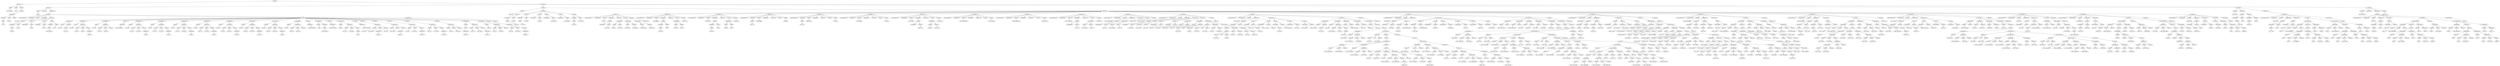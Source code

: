 digraph {
	ordering = out;
	ExpId457 -> "Id457: Visitor";
	ExpNumber30 -> "Value72: 0";
	ExpNumber29 -> "Value71: 0";
	StatAssignId105 -> ExpId456;
	StatAssignId105 -> ExpNumber29;
	StatBraces21 -> StatList46;
	ExpList91 -> ExpThis17;
	ExpId455 -> "Id455: accept";
	ExpMethod91 -> ExpId454;
	ExpMethod91 -> ExpId455;
	ExpMethod91 -> ExpList91;
	ExpId454 -> "Id454: l";
	ExpId453 -> "Id453: nti";
	StatList46 -> StatAssignId103;
	StatList46 -> StatAssignId104;
	ExpId451 -> "Id451: n";
	ExpId449 -> "Id449: GetHas_Left";
	ExpId448 -> "Id448: n";
	ExpId447 -> "Id447: GetKey";
	ExpMethod88 -> ExpId446;
	ExpMethod88 -> ExpId447;
	ExpMethod88 -> ExpList88;
	ExpId446 -> "Id446: n";
	ExpId445 -> "Id445: nti";
	StatBraces20 -> StatList45;
	ExpId443 -> "Id443: r";
	ExpId441 -> "Id441: GetRight";
	ExpMethod86 -> ExpId440;
	ExpMethod86 -> ExpId441;
	ExpMethod86 -> ExpList86;
	ExpId440 -> "Id440: n";
	ExpMethod85 -> ExpId437;
	ExpMethod85 -> ExpId438;
	ExpMethod85 -> ExpList85;
	ExpId437 -> "Id437: n";
	VarDeclList27 -> VarDecl40;
	ExpId436 -> "Id436: nti";
	VarDecl40 -> TypeModInt24;
	VarDecl40 -> ExpId436;
	MethArgList23 -> MethArg20;
	MethArg20 -> TypeModId26;
	MethArg20 -> ExpId435;
	TypeModId26 -> ExpId434;
	ClassDecl3 -> ExpId432;
	ClassDecl3 -> VarDeclList26;
	ClassDecl3 -> MethDeclList3;
	ClassDecl3 -> ExpId457;
	MethDeclList2 -> MethDecl22;
	ExpNumber26 -> "Value68: 0";
	ExpId431 -> "Id431: nti";
	StatBraces19 -> StatList43;
	ExpList84 -> ExpThis15;
	ExpId430 -> "Id430: accept";
	ExpId429 -> "Id429: l";
	ExpNumber27 -> "Value69: 0";
	ExpId428 -> "Id428: nti";
	StatList43 -> StatAssignId97;
	StatList43 -> StatAssignId98;
	ExpMethod83 -> ExpId426;
	ExpMethod83 -> ExpId427;
	ExpMethod83 -> ExpList83;
	ExpId426 -> "Id426: n";
	ExpId425 -> "Id425: l";
	StatConditional21 -> ExpMethod82;
	StatConditional21 -> StatBraces19;
	StatConditional21 -> StatAssignId99;
	ExpId424 -> "Id424: GetHas_Left";
	StatList41 -> StatConditional20;
	StatList41 -> StatConditional21;
	StatAssignId99 -> ExpId431;
	StatAssignId99 -> ExpNumber26;
	ExpNumber25 -> "Value67: 0";
	StatAssignId96 -> ExpId422;
	StatAssignId96 -> ExpNumber25;
	ExpId422 -> "Id422: nti";
	StatBraces18 -> StatList42;
	ExpId421 -> "Id421: accept";
	ExpMethod81 -> ExpId420;
	ExpMethod81 -> ExpId421;
	ExpMethod81 -> ExpList81;
	StatAssignId95 -> ExpId419;
	StatAssignId95 -> ExpMethod81;
	ExpId419 -> "Id419: nti";
	StatList42 -> StatAssignId94;
	StatList42 -> StatAssignId95;
	ExpMethod80 -> ExpId417;
	ExpMethod80 -> ExpId418;
	ExpMethod80 -> ExpList80;
	ExpId417 -> "Id417: n";
	ExpId416 -> "Id416: r";
	StatConditional20 -> ExpMethod79;
	StatConditional20 -> StatBraces18;
	StatConditional20 -> StatAssignId96;
	ExpId412 -> "Id412: n";
	MethArg19 -> TypeModId25;
	MethArg19 -> ExpId412;
	StatAssignId101 -> ExpId442;
	StatAssignId101 -> ExpMethod87;
	ExpId411 -> "Id411: Tree";
	MethDecl22 -> AccessModPublic22;
	MethDecl22 -> TypeModInt21;
	MethDecl22 -> ExpId410;
	MethDecl22 -> MethArgList22;
	MethDecl22 -> VarDeclList25;
	MethDecl22 -> StatList41;
	MethDecl22 -> ExpNumber27;
	VarDeclList24 -> VarDecl37;
	VarDeclList24 -> VarDecl38;
	ExpId404 -> "Id404: visit";
	ExpId403 -> "Id403: v";
	StatAssignId93 -> ExpId402;
	StatAssignId93 -> ExpMethod78;
	ExpId402 -> "Id402: nti";
	StatList40 -> StatPrint12;
	StatList40 -> StatAssignId93;
	StatPrint12 -> ExpNumber23;
	VarDeclList23 -> VarDecl36;
	ExpId401 -> "Id401: nti";
	VarDecl36 -> TypeModInt20;
	VarDecl36 -> ExpId401;
	MethArgList21 -> MethArg18;
	TypeModId22 -> ExpId399;
	ExpId398 -> "Id398: accept";
	ExpLogic41 -> "Value64: true";
	ExpLogic40 -> "Value63: true";
	StatAssignId92 -> ExpId397;
	StatAssignId92 -> ExpLogic40;
	StatBraces17 -> StatList39;
	ExpList76 -> ExpMethod77;
	ExpId396 -> "Id396: GetRight";
	ExpId394 -> "Id394: RecPrint";
	ExpMethod76 -> ExpThis12;
	ExpMethod76 -> ExpId394;
	ExpMethod76 -> ExpList76;
	StatAssignId91 -> ExpId393;
	StatAssignId91 -> ExpMethod76;
	ExpId438 -> "Id438: GetHas_Right";
	StatConditional19 -> ExpMethod75;
	StatConditional19 -> StatBraces17;
	StatConditional19 -> StatAssignId92;
	ExpId392 -> "Id392: GetHas_Right";
	ExpId391 -> "Id391: node";
	ExpId390 -> "Id390: GetKey";
	ExpMethod74 -> ExpId389;
	ExpMethod74 -> ExpId390;
	ExpMethod74 -> ExpList74;
	ExpId405 -> "Id405: Visitor";
	ExpId389 -> "Id389: node";
	StatList37 -> StatConditional18;
	StatList37 -> StatPrint11;
	StatList37 -> StatConditional19;
	ExpLogic39 -> "Value62: true";
	StatBraces16 -> StatList38;
	StatList38 -> StatAssignId89;
	StatAssignId103 -> ExpId450;
	StatAssignId103 -> ExpMethod90;
	ExpId413 -> "Id413: nti";
	ExpList72 -> ExpMethod73;
	ExpId387 -> "Id387: GetLeft";
	StatList45 -> StatAssignId100;
	StatList45 -> StatAssignId101;
	ExpMethod73 -> ExpId386;
	ExpMethod73 -> ExpId387;
	ExpMethod73 -> ExpList73;
	ExpMethod72 -> ExpThis11;
	ExpMethod72 -> ExpId385;
	ExpMethod72 -> ExpList72;
	MethArg18 -> TypeModId22;
	MethArg18 -> ExpId400;
	ExpId384 -> "Id384: ntb";
	ExpId383 -> "Id383: GetHas_Left";
	ExpMethod71 -> ExpId382;
	ExpMethod71 -> ExpId383;
	ExpMethod71 -> ExpList71;
	VarDecl35 -> TypeModBool33;
	VarDecl35 -> ExpId381;
	ExpId380 -> "Id380: node";
	MethArg17 -> TypeModId21;
	MethArg17 -> ExpId380;
	TypeModId21 -> ExpId379;
	ExpId378 -> "Id378: RecPrint";
	MethDecl20 -> AccessModPublic20;
	MethDecl20 -> TypeModBool32;
	MethDecl20 -> ExpId378;
	MethDecl20 -> MethArgList20;
	MethDecl20 -> VarDeclList22;
	MethDecl20 -> StatList37;
	MethDecl20 -> ExpLogic41;
	ExpLogic38 -> "Value61: true";
	ExpNumber28 -> "Value70: 0";
	ExpList70 -> ExpId377;
	ExpId377 -> "Id377: current_node";
	ExpId376 -> "Id376: RecPrint";
	StatAssignId88 -> ExpId375;
	StatAssignId88 -> ExpMethod70;
	ExpId375 -> "Id375: ntb";
	StatList36 -> StatAssignId87;
	StatList36 -> StatAssignId88;
	StatAssignId87 -> ExpId374;
	StatAssignId87 -> ExpThis9;
	ExpId373 -> "Id373: current_node";
	StatAssignId100 -> ExpId439;
	StatAssignId100 -> ExpMethod86;
	VarDeclList21 -> VarDecl33;
	VarDeclList21 -> VarDecl34;
	ExpId371 -> "Id371: ntb";
	VarDecl33 -> TypeModBool31;
	VarDecl33 -> ExpId371;
	MethDecl19 -> AccessModPublic19;
	MethDecl19 -> TypeModBool30;
	MethDecl19 -> ExpId370;
	MethDecl19 -> MethArgList19;
	MethDecl19 -> VarDeclList21;
	MethDecl19 -> StatList36;
	MethDecl19 -> ExpLogic38;
	StatBraces14 -> StatList34;
	ExpId368 -> "Id368: cont";
	StatList35 -> StatAssignId85;
	StatList35 -> StatAssignId86;
	ExpNumber22 -> "Value59: 1";
	StatAssignId85 -> ExpId367;
	StatAssignId85 -> ExpNumber22;
	ExpLogic36 -> "Value58: false";
	StatAssignId84 -> ExpId366;
	StatAssignId84 -> ExpLogic36;
	ExpId365 -> "Id365: GetRight";
	ExpMethod69 -> ExpId364;
	ExpMethod69 -> ExpId365;
	ExpMethod69 -> ExpList69;
	ExpId364 -> "Id364: current_node";
	ExpId175 -> "Id175: cont";
	ExpList6 -> ExpNumber5;
	StatConditional4 -> ExpMethod26;
	StatConditional4 -> StatAssignId37;
	StatConditional4 -> StatBraces4;
	ExpId433 -> "Id433: visit";
	ExpMethod26 -> ExpId170;
	ExpMethod26 -> ExpId171;
	ExpMethod26 -> ExpList26;
	ExpId400 -> "Id400: v";
	TypeModId19 -> ExpId339;
	ExpId10 -> "Id10: MyVisitor";
	ExpId169 -> "Id169: new_node";
	ExpId166 -> "Id166: ntb";
	ExpId168 -> "Id168: SetLeft";
	ExpId25 -> "Id25: Insert";
	VarDecl37 -> TypeModId23;
	VarDecl37 -> ExpId407;
	ExpId344 -> "Id344: current_node";
	ExpId165 -> "Id165: SetHas_Left";
	ExpMethod24 -> ExpId164;
	ExpMethod24 -> ExpId165;
	ExpMethod24 -> ExpList24;
	StatAssignId34 -> ExpId162;
	StatAssignId34 -> ExpLogic13;
	ExpId61 -> "Id61: root";
	ExpId162 -> "Id162: cont";
	ExpId245 -> "Id245: c_node";
	ExpNumber20 -> "Value29: 1";
	MethArg0 -> TypeModInt3;
	MethArg0 -> ExpId79;
	ExpMethod23 -> ExpId160;
	ExpMethod23 -> ExpId161;
	ExpMethod23 -> ExpList23;
	StatWhileLoop3 -> ExpMethod58;
	StatWhileLoop3 -> StatBraces13;
	ExpId158 -> "Id158: GetHas_Left";
	StatAssignId72 -> ExpId319;
	StatAssignId72 -> ExpMethod59;
	ExpMethod22 -> ExpId157;
	ExpMethod22 -> ExpId158;
	ExpMethod22 -> ExpList22;
	StatAssignId22 -> ExpId116;
	StatAssignId22 -> ExpId117;
	ExpId313 -> "Id313: p_node";
	StatBraces15 -> StatList35;
	ExpId319 -> "Id319: ntb";
	ExpId314 -> "Id314: Tree";
	StatList8 -> StatAssignId20;
	ExpId152 -> "Id152: key_aux";
	ExpId84 -> "Id84: SetRight";
	ExpId385 -> "Id385: RecPrint";
	ExpId151 -> "Id151: cont";
	ExpId242 -> "Id242: Tree";
	ExpMethod75 -> ExpId391;
	ExpMethod75 -> ExpId392;
	ExpMethod75 -> ExpList75;
	ExpLogic12 -> "Value33: true";
	StatAssignId31 -> ExpId150;
	StatAssignId31 -> ExpLogic12;
	MethArgList10 -> MethArg4;
	StatAssignId30 -> ExpId149;
	StatAssignId30 -> ExpThis0;
	VarDecl8 -> TypeModBool2;
	VarDecl8 -> ExpId75;
	ExpId246 -> "Id246: ntb";
	MethDecl23 -> AccessModPublic23;
	MethDecl23 -> TypeModInt23;
	MethDecl23 -> ExpId433;
	MethDecl23 -> MethArgList23;
	MethDecl23 -> VarDeclList27;
	MethDecl23 -> StatList44;
	MethDecl23 -> ExpNumber30;
	ExpId146 -> "Id146: new_node";
	StatBraces2 -> StatList17;
	StatPrint5 -> ExpMethod12;
	StatAssignId29 -> ExpId145;
	StatAssignId29 -> ExpMethod20;
	MethArg8 -> TypeModInt9;
	MethArg8 -> ExpId135;
	ExpId290 -> "Id290: ntb";
	StatAssignId28 -> ExpId143;
	StatAssignId28 -> ExpNewId3;
	ExpMethod43 -> ExpId262;
	ExpMethod43 -> ExpId263;
	ExpMethod43 -> ExpList43;
	ExpId81 -> "Id81: v_key";
	ExpId112 -> "Id112: has_left";
	ExpMethod82 -> ExpId423;
	ExpMethod82 -> ExpId424;
	ExpMethod82 -> ExpList82;
	StatAssignId33 -> ExpId159;
	StatAssignId33 -> ExpMethod23;
	VarDecl15 -> TypeModBool17;
	VarDecl15 -> ExpId141;
	ExpId137 -> "Id137: new_node";
	ExpId136 -> "Id136: Tree";
	MethArgList13 -> MethArg8;
	ExpMethod35 -> ExpId224;
	ExpMethod35 -> ExpId225;
	ExpMethod35 -> ExpList35;
	ExpId135 -> "Id135: v_key";
	MethArg5 -> TypeModBool12;
	MethArg5 -> ExpId115;
	ExpId154 -> "Id154: GetKey";
	ExpMethod87 -> ExpId443;
	ExpMethod87 -> ExpId444;
	ExpMethod87 -> ExpList87;
	ExpNumber21 -> "Value56: 0";
	TypeModId20 -> ExpId372;
	StatConditional2 -> ExpBinary3;
	StatConditional2 -> StatBraces1;
	StatConditional2 -> StatBraces3;
	ExpId130 -> "Id130: nti";
	ExpId155 -> "Id155: v_key";
	ExpBinary2 -> ExpId129;
	ExpBinary2 -> Less1;
	ExpBinary2 -> ExpId130;
	StatAssignId25 -> ExpId128;
	StatAssignId25 -> ExpLogic9;
	ExpId281 -> "Id281: my_null";
	ExpId128 -> "Id128: ntb";
	VarDecl3 -> TypeModId1;
	VarDecl3 -> ExpId11;
	ExpId320 -> "Id320: c_node";
	ExpMethod9 -> ExpId39;
	ExpMethod9 -> ExpId40;
	ExpMethod9 -> ExpList9;
	StatAssignId60 -> ExpId257;
	StatAssignId60 -> ExpMethod42;
	ExpId121 -> "Id121: ntb";
	VarDeclList18 -> VarDecl27;
	MethArg6 -> TypeModInt6;
	MethArg6 -> ExpId119;
	MethDecl12 -> AccessModPublic12;
	MethDecl12 -> TypeModBool13;
	MethDecl12 -> ExpId118;
	MethDecl12 -> MethArgList12;
	MethDecl12 -> VarDeclList14;
	MethDecl12 -> StatList13;
	MethDecl12 -> ExpId133;
	ExpMethod20 -> ExpId146;
	ExpMethod20 -> ExpId147;
	ExpMethod20 -> ExpList20;
	ExpLogic7 -> "Value27: true";
	ExpId116 -> "Id116: has_right";
	MethArgList11 -> MethArg5;
	ExpNewId0 -> ExpId2;
	ExpId3 -> "Id3: Start";
	ExpId115 -> "Id115: val";
	ExpList16 -> ExpNumber16;
	ExpLogic6 -> "Value26: true";
	StatConditional8 -> ExpMethod33;
	StatConditional8 -> StatBraces7;
	StatConditional8 -> StatAssignId52;
	ExpId303 -> "Id303: GetRight";
	StatList11 -> StatAssignId21;
	StatAssignId10 -> ExpId41;
	StatAssignId10 -> ExpMethod10;
	ExpId126 -> "Id126: num1";
	StatAssignId21 -> ExpId112;
	StatAssignId21 -> ExpId113;
	ExpId44 -> "Id44: v";
	ExpId183 -> "Id183: Delete";
	MethDecl9 -> AccessModPublic9;
	MethDecl9 -> TypeModBool8;
	MethDecl9 -> ExpId108;
	MethDecl9 -> MethArgList9;
	MethDecl9 -> VarDeclList11;
	MethDecl9 -> StatList10;
	MethDecl9 -> ExpId109;
	ExpId106 -> "Id106: GetHas_Right";
	StatAssignId61 -> ExpId261;
	StatAssignId61 -> ExpMethod43;
	StatAssignId20 -> ExpId104;
	StatAssignId20 -> ExpId105;
	ExpId256 -> "Id256: GetHas_Right";
	MethArgList7 -> MethArg3;
	MethArg2 -> TypeModId6;
	MethArg2 -> ExpId91;
	MethArg3 -> TypeModInt5;
	MethArg3 -> ExpId103;
	ExpId100 -> "Id100: GetKey";
	VarDeclList15 -> VarDecl12;
	VarDeclList15 -> VarDecl13;
	VarDeclList15 -> VarDecl14;
	VarDeclList15 -> VarDecl15;
	VarDeclList15 -> VarDecl16;
	ExpLogic19 -> "Value40: false";
	ExpId99 -> "Id99: left";
	ExpId174 -> "Id174: GetRight";
	ExpId98 -> "Id98: GetLeft";
	TypeModId8 -> ExpId97;
	VarDecl16 -> TypeModInt10;
	VarDecl16 -> ExpId142;
	ExpLogic13 -> "Value34: false";
	StatWhileLoop0 -> ExpId151;
	StatWhileLoop0 -> StatBraces0;
	ExpId26 -> "Id26: ntb";
	StatAssignId80 -> ExpId348;
	StatAssignId80 -> ExpMethod65;
	ExpLogic8 -> "Value28: false";
	ExpId185 -> "Id185: Tree";
	StatAssignId19 -> ExpId92;
	StatAssignId19 -> ExpId93;
	ExpId230 -> "Id230: Remove";
	ExpId92 -> "Id92: left";
	VarDecl23 -> TypeModInt12;
	VarDecl23 -> ExpId193;
	ExpId91 -> "Id91: ln";
	StatAssignId17 -> ExpId83;
	StatAssignId17 -> ExpLogic1;
	ExpId160 -> "Id160: current_node";
	ExpId11 -> "Id11: v";
	ExpId335 -> "Id335: p_node";
	ExpId90 -> "Id90: Tree";
	StatConditional0 -> ExpBinary1;
	StatConditional0 -> StatAssignId25;
	StatConditional0 -> StatConditional1;
	ExpId27 -> "Id27: root";
	ExpNegate2 -> ExpMethod36;
	StatAssignId62 -> ExpId264;
	StatAssignId62 -> ExpMethod44;
	ExpId89 -> "Id89: SetLeft";
	ExpId182 -> "Id182: new_node";
	ExpId122 -> "Id122: nti";
	ExpId315 -> "Id315: c_node";
	MethDecl3 -> AccessModPublic3;
	MethDecl3 -> TypeModBool5;
	MethDecl3 -> ExpId89;
	MethDecl3 -> MethArgList3;
	MethDecl3 -> VarDeclList5;
	MethDecl3 -> StatList4;
	MethDecl3 -> ExpLogic4;
	ExpId201 -> "Id201: current_node";
	ExpLogic3 -> "Value23: true";
	ExpBinary5 -> ExpId213;
	ExpBinary5 -> Less4;
	ExpBinary5 -> ExpId214;
	StatList3 -> StatAssignId18;
	ExpId366 -> "Id366: cont";
	ExpId88 -> "Id88: rn";
	ExpId87 -> "Id87: right";
	ExpId15 -> "Id15: root";
	ExpId278 -> "Id278: ntb";
	ExpId369 -> "Id369: ifound";
	ExpId159 -> "Id159: current_node";
	ExpId239 -> "Id239: is_root";
	MethArgList2 -> MethArg1;
	ExpId86 -> "Id86: rn";
	MethArg1 -> TypeModId5;
	MethArg1 -> ExpId86;
	ExpId85 -> "Id85: Tree";
	ExpId241 -> "Id241: Remove";
	ExpId300 -> "Id300: c_node";
	MethDecl2 -> AccessModPublic2;
	MethDecl2 -> TypeModBool4;
	MethDecl2 -> ExpId84;
	MethDecl2 -> MethArgList2;
	MethDecl2 -> VarDeclList4;
	MethDecl2 -> StatList3;
	MethDecl2 -> ExpLogic3;
	ExpId153 -> "Id153: current_node";
	ExpId103 -> "Id103: v_key";
	ExpId372 -> "Id372: Tree";
	ExpLogic2 -> "Value22: true";
	ExpId439 -> "Id439: r";
	ExpLogic1 -> "Value21: false";
	StatPrint13 -> ExpMethod88;
	ExpId140 -> "Id140: current_node";
	TypeModId2 -> ExpId69;
	ExpId134 -> "Id134: Insert";
	ExpLogic22 -> "Value43: false";
	MethDecl11 -> AccessModPublic11;
	MethDecl11 -> TypeModBool11;
	MethDecl11 -> ExpId114;
	MethDecl11 -> MethArgList11;
	MethDecl11 -> VarDeclList13;
	MethDecl11 -> StatList12;
	MethDecl11 -> ExpLogic7;
	ExpBinary0 -> ExpId125;
	ExpBinary0 -> Plus0;
	ExpBinary0 -> ExpNumber20;
	ExpId83 -> "Id83: has_right";
	ExpId29 -> "Id29: ntb";
	TypeModId5 -> ExpId85;
	ExpLogic0 -> "Value20: false";
	ExpId82 -> "Id82: has_left";
	StatAssignId37 -> ExpId172;
	StatAssignId37 -> ExpMethod27;
	ExpId145 -> "Id145: ntb";
	ExpMethod90 -> ExpId451;
	ExpMethod90 -> ExpId452;
	ExpMethod90 -> ExpList90;
	ExpMethod17 -> ExpId61;
	ExpMethod17 -> ExpId62;
	ExpMethod17 -> ExpList17;
	StatAssignId36 -> ExpId166;
	StatAssignId36 -> ExpMethod25;
	MethArgList3 -> MethArg2;
	ExpId40 -> "Id40: Insert";
	StatAssignId9 -> ExpId38;
	StatAssignId9 -> ExpMethod9;
	ExpId5 -> "Id5: Start";
	StatAssignId49 -> ExpId212;
	StatAssignId49 -> ExpLogic21;
	ExpId150 -> "Id150: cont";
	TypeModId10 -> ExpId139;
	ExpList56 -> ExpId307;
	VarDecl38 -> TypeModId24;
	VarDecl38 -> ExpId409;
	ExpNumber12 -> "Value12: 24";
	ExpId267 -> "Id267: GetKey";
	ExpId114 -> "Id114: SetHas_Right";
	MethDeclList3 -> MethDecl23;
	MethDecl4 -> AccessModPublic4;
	MethDecl4 -> TypeModId7;
	MethDecl4 -> ExpId95;
	MethDecl4 -> MethArgList4;
	MethDecl4 -> VarDeclList6;
	MethDecl4 -> StatList5;
	MethDecl4 -> ExpId96;
	ExpList8 -> ExpNumber7;
	VarDeclList25 -> VarDecl39;
	ExpId34 -> "Id34: Insert";
	ExpMethod3 -> ExpId21;
	ExpMethod3 -> ExpId22;
	ExpMethod3 -> ExpList3;
	ExpId410 -> "Id410: visit";
	ExpList4 -> ExpNumber3;
	ExpId283 -> "Id283: p_node";
	ExpId37 -> "Id37: Insert";
	ExpId69 -> "Id69: Tree";
	ExpBinary3 -> ExpId155;
	ExpBinary3 -> Less2;
	ExpBinary3 -> ExpId156;
	TypeModId0 -> ExpId6;
	StatPrint6 -> ExpMethod13;
	VarDecl7 -> TypeModBool1;
	VarDecl7 -> ExpId74;
	StatAssignId43 -> ExpId196;
	StatAssignId43 -> ExpLogic18;
	ExpId39 -> "Id39: root";
	VarDeclList22 -> VarDecl35;
	ExpId123 -> "Id123: ntb";
	StatAssignId14 -> ExpId63;
	StatAssignId14 -> ExpMethod18;
	StatAssignId0 -> ExpId12;
	StatAssignId0 -> ExpNewId1;
	StatAssignId40 -> ExpId179;
	StatAssignId40 -> ExpMethod29;
	StatAssignId13 -> ExpId60;
	StatAssignId13 -> ExpMethod17;
	ExpId171 -> "Id171: GetHas_Right";
	StatAssignId57 -> ExpId238;
	StatAssignId57 -> ExpLogic25;
	ExpNumber5 -> "Value5: 12";
	ExpId262 -> "Id262: c_node";
	ExpId78 -> "Id78: Init";
	ExpNewId2 -> ExpId45;
	ExpId124 -> "Id124: nti";
	ClassDecl2 -> ExpId405;
	ClassDecl2 -> VarDeclList24;
	ClassDecl2 -> MethDeclList2;
	MethDecl18 -> AccessModPublic18;
	MethDecl18 -> TypeModInt15;
	MethDecl18 -> ExpId337;
	MethDecl18 -> MethArgList18;
	MethDecl18 -> VarDeclList20;
	MethDecl18 -> StatList33;
	MethDecl18 -> ExpId369;
	ExpId41 -> "Id41: ntb";
	ExpId31 -> "Id31: Insert";
	ExpList11 -> ExpId49;
	ExpMethod18 -> ExpId64;
	ExpMethod18 -> ExpId65;
	ExpMethod18 -> ExpList18;
	ExpId30 -> "Id30: root";
	ExpId363 -> "Id363: current_node";
	ExpId54 -> "Id54: root";
	ExpId108 -> "Id108: GetHas_Left";
	ExpId266 -> "Id266: GetLeft";
	ExpList5 -> ExpNumber4;
	ExpMethod48 -> ExpId276;
	ExpMethod48 -> ExpId277;
	ExpMethod48 -> ExpList48;
	ExpId23 -> "Id23: ntb";
	ExpId43 -> "Id43: Print";
	ExpId63 -> "Id63: ntb";
	ExpLogic9 -> "Value30: false";
	ExpMethod25 -> ExpId167;
	ExpMethod25 -> ExpId168;
	ExpMethod25 -> ExpList25;
	ExpId104 -> "Id104: key";
	StatAssignId98 -> ExpId428;
	StatAssignId98 -> ExpMethod84;
	ExpLogic10 -> "Value31: false";
	ExpId395 -> "Id395: node";
	ExpId117 -> "Id117: val";
	ExpId196 -> "Id196: cont";
	TypeModId4 -> ExpId76;
	ExpMethod49 -> ExpId279;
	ExpMethod49 -> ExpId280;
	ExpMethod49 -> ExpList49;
	VarDecl28 -> TypeModBool28;
	VarDecl28 -> ExpId316;
	ExpId173 -> "Id173: current_node";
	ExpId95 -> "Id95: GetRight";
	ExpId399 -> "Id399: Visitor";
	ExpId46 -> "Id46: nti";
	ExpId238 -> "Id238: cont";
	ExpList3 -> ExpNumber2;
	StatAssignId7 -> ExpId32;
	StatAssignId7 -> ExpMethod7;
	TypeModId17 -> ExpId312;
	StatAssignId4 -> ExpId23;
	StatAssignId4 -> ExpMethod4;
	StatConditional9 -> ExpId223;
	StatConditional9 -> StatConditional10;
	StatConditional9 -> StatAssignId55;
	VarDecl12 -> TypeModId9;
	VarDecl12 -> ExpId137;
	ExpId72 -> "Id72: right";
	ExpId45 -> "Id45: MyVisitor";
	ExpMethod79 -> ExpId414;
	ExpMethod79 -> ExpId415;
	ExpMethod79 -> ExpList79;
	StatConditional1 -> ExpNegate0;
	StatConditional1 -> StatAssignId26;
	StatConditional1 -> StatAssignId27;
	ExpId62 -> "Id62: Delete";
	ExpId317 -> "Id317: c_node";
	ExpMethod4 -> ExpId24;
	ExpMethod4 -> ExpId25;
	ExpMethod4 -> ExpList4;
	ExpId24 -> "Id24: root";
	ExpMethod6 -> ExpId30;
	ExpMethod6 -> ExpId31;
	ExpMethod6 -> ExpList6;
	TypeModId1 -> ExpId10;
	ExpId110 -> "Id110: SetHas_Left";
	ClassDeclList0 -> ClassDecl0;
	ClassDeclList0 -> ClassDecl1;
	ClassDeclList0 -> ClassDecl2;
	ClassDeclList0 -> ClassDecl3;
	ExpMethod1 -> ExpId15;
	ExpMethod1 -> ExpId16;
	ExpMethod1 -> ExpList1;
	ClassDecl0 -> ExpId4;
	ClassDecl0 -> VarDeclList0;
	ClassDecl0 -> MethDeclList0;
	ExpId190 -> "Id190: found";
	ExpMethod0 -> ExpNewId0;
	ExpMethod0 -> ExpId3;
	ExpMethod0 -> ExpList0;
	ExpId386 -> "Id386: node";
	ExpId353 -> "Id353: current_node";
	ExpId13 -> "Id13: Tree";
	VarDecl13 -> TypeModBool16;
	VarDecl13 -> ExpId138;
	ExpId144 -> "Id144: Tree";
	TypeModId7 -> ExpId94;
	StatAssignId35 -> ExpId163;
	StatAssignId35 -> ExpMethod24;
	ExpId202 -> "Id202: GetKey";
	TypeModId12 -> ExpId187;
	ExpMethod67 -> ExpId356;
	ExpMethod67 -> ExpId357;
	ExpMethod67 -> ExpList67;
	ExpId138 -> "Id138: ntb";
	ExpNumber4 -> "Value4: 4";
	ExpMethod12 -> ExpId50;
	ExpMethod12 -> ExpId51;
	ExpMethod12 -> ExpList12;
	StatList4 -> StatAssignId19;
	ExpId312 -> "Id312: Tree";
	StatList14 -> StatAssignId28;
	StatList14 -> StatAssignId29;
	StatList14 -> StatAssignId30;
	StatList14 -> StatAssignId31;
	StatList14 -> StatWhileLoop0;
	ExpId0 -> "Id0: TreeVisitor";
	ExpId359 -> "Id359: key_aux";
	StatAssignId32 -> ExpId152;
	StatAssignId32 -> ExpMethod21;
	StatAssignId11 -> ExpId44;
	StatAssignId11 -> ExpNewId2;
	ExpNumber6 -> "Value6: 20";
	ExpId1 -> "Id1: a";
	ExpId418 -> "Id418: GetRight";
	MainClass0 -> ExpId0;
	MainClass0 -> ExpId1;
	MainClass0 -> StatList0;
	ExpId192 -> "Id192: is_root";
	ExpId227 -> "Id227: GetHas_Left";
	ExpId217 -> "Id217: parent_node";
	ExpId28 -> "Id28: Insert";
	ExpId306 -> "Id306: SetRight";
	ExpId305 -> "Id305: p_node";
	ExpId20 -> "Id20: ntb";
	ExpId409 -> "Id409: r";
	StatConditional7 -> ExpBinary5;
	StatConditional7 -> StatConditional8;
	StatConditional7 -> StatBraces8;
	ExpNumber9 -> "Value9: 100000000";
	ExpId17 -> "Id17: ntb";
	ExpId19 -> "Id19: Print";
	VarDeclList1 -> VarDecl0;
	VarDeclList1 -> VarDecl1;
	VarDeclList1 -> VarDecl2;
	VarDeclList1 -> VarDecl3;
	MethArgList20 -> MethArg17;
	ExpId233 -> "Id233: ntb";
	ExpId125 -> "Id125: num2";
	StatConditional13 -> ExpMethod46;
	StatConditional13 -> StatBraces10;
	StatConditional13 -> StatBraces11;
	ExpLogic4 -> "Value24: true";
	ExpId65 -> "Id65: Print";
	ExpId157 -> "Id157: current_node";
	Program0 -> MainClass0;
	Program0 -> ClassDeclList0;
	MethArg12 -> TypeModId15;
	MethArg12 -> ExpId287;
	ExpId42 -> "Id42: root";
	ExpId207 -> "Id207: parent_node";
	MethDeclList0 -> MethDecl0;
	ExpMethod33 -> ExpId215;
	ExpMethod33 -> ExpId216;
	ExpMethod33 -> ExpList33;
	ExpList38 -> ExpId235;
	ExpList38 -> ExpId236;
	StatAssignId76 -> ExpId334;
	StatAssignId76 -> ExpMethod64;
	ExpId80 -> "Id80: key";
	ExpId38 -> "Id38: ntb";
	StatAssignId89 -> ExpId384;
	StatAssignId89 -> ExpMethod72;
	ExpId204 -> "Id204: key_aux";
	MethDecl7 -> AccessModPublic7;
	MethDecl7 -> TypeModBool6;
	MethDecl7 -> ExpId102;
	MethDecl7 -> MethArgList7;
	MethDecl7 -> VarDeclList9;
	MethDecl7 -> StatList8;
	MethDecl7 -> ExpLogic5;
	ExpMethod40 -> ExpThis5;
	ExpMethod40 -> ExpId252;
	ExpMethod40 -> ExpList40;
	ExpId118 -> "Id118: Compare";
	ExpLogic5 -> "Value25: true";
	TypeModId6 -> ExpId90;
	ExpNumber18 -> "Value18: 12";
	ExpLogic31 -> "Value52: true";
	ExpId167 -> "Id167: current_node";
	ExpId107 -> "Id107: has_right";
	ExpId4 -> "Id4: TV";
	ExpId237 -> "Id237: found";
	ExpId7 -> "Id7: root";
	ExpLogic37 -> "Value60: false";
	StatList13 -> StatAssignId23;
	StatList13 -> StatAssignId24;
	StatList13 -> StatConditional0;
	ExpId408 -> "Id408: Tree";
	StatAssignId26 -> ExpId131;
	StatAssignId26 -> ExpLogic10;
	ExpId120 -> "Id120: num2";
	ExpId434 -> "Id434: Tree";
	ExpId264 -> "Id264: auxkey2";
	StatAssignId83 -> ExpId363;
	StatAssignId83 -> ExpMethod69;
	ExpMethod5 -> ExpId27;
	ExpMethod5 -> ExpId28;
	ExpMethod5 -> ExpList5;
	ExpId170 -> "Id170: current_node";
	StatPrint1 -> ExpNumber1;
	StatList0 -> StatPrint0;
	MethDecl6 -> AccessModPublic6;
	MethDecl6 -> TypeModInt4;
	MethDecl6 -> ExpId100;
	MethDecl6 -> MethArgList6;
	MethDecl6 -> VarDeclList8;
	MethDecl6 -> StatList7;
	MethDecl6 -> ExpId101;
	ExpId163 -> "Id163: ntb";
	ExpId331 -> "Id331: p_node";
	ExpList13 -> ExpNumber13;
	ExpId73 -> "Id73: key";
	ExpNumber7 -> "Value7: 28";
	ExpMethod7 -> ExpId33;
	ExpMethod7 -> ExpId34;
	ExpMethod7 -> ExpList7;
	ExpList1 -> ExpNumber0;
	ExpMethod10 -> ExpId42;
	ExpMethod10 -> ExpId43;
	ExpMethod10 -> ExpList10;
	StatAssignId1 -> ExpId14;
	StatAssignId1 -> ExpMethod1;
	ExpId259 -> "Id259: p_node";
	ExpList42 -> ExpId259;
	ExpList42 -> ExpId260;
	ExpId9 -> "Id9: nti";
	ExpId111 -> "Id111: val";
	ExpId49 -> "Id49: v";
	StatAssignId8 -> ExpId35;
	StatAssignId8 -> ExpMethod8;
	StatAssignId68 -> ExpId299;
	StatAssignId68 -> ExpId300;
	StatList1 -> StatAssignId0;
	StatList1 -> StatAssignId1;
	StatList1 -> StatAssignId2;
	StatList1 -> StatPrint1;
	StatList1 -> StatAssignId3;
	StatList1 -> StatAssignId4;
	StatList1 -> StatAssignId5;
	StatList1 -> StatAssignId6;
	StatList1 -> StatAssignId7;
	StatList1 -> StatAssignId8;
	StatList1 -> StatAssignId9;
	StatList1 -> StatAssignId10;
	StatList1 -> StatPrint2;
	StatList1 -> StatAssignId11;
	StatList1 -> StatPrint3;
	StatList1 -> StatAssignId12;
	StatList1 -> StatPrint4;
	StatList1 -> StatPrint5;
	StatList1 -> StatPrint6;
	StatList1 -> StatPrint7;
	StatList1 -> StatPrint8;
	StatList1 -> StatPrint9;
	StatList1 -> StatAssignId13;
	StatList1 -> StatAssignId14;
	StatList1 -> StatPrint10;
	MethArg4 -> TypeModBool10;
	MethArg4 -> ExpId111;
	ExpId105 -> "Id105: v_key";
	ExpId362 -> "Id362: GetHas_Right";
	VarDecl5 -> TypeModId3;
	VarDecl5 -> ExpId72;
	ExpNumber3 -> "Value3: 24";
	ExpNumber23 -> "Value65: 333";
	ExpNumber0 -> "Value0: 16";
	StatConditional22 -> ExpMethod85;
	StatConditional22 -> StatBraces20;
	StatConditional22 -> StatAssignId102;
	ExpMethod19 -> ExpId66;
	ExpMethod19 -> ExpId67;
	ExpMethod19 -> ExpList19;
	ExpId211 -> "Id211: GetLeft";
	StatList44 -> StatConditional22;
	StatList44 -> StatPrint13;
	StatList44 -> StatConditional23;
	ExpList46 -> ExpId269;
	ExpList46 -> ExpId270;
	ExpId414 -> "Id414: n";
	StatAssignId23 -> ExpId123;
	StatAssignId23 -> ExpLogic8;
	VarDecl2 -> TypeModInt1;
	VarDecl2 -> ExpId9;
	ExpNumber15 -> "Value15: 50";
	StatAssignId94 -> ExpId416;
	StatAssignId94 -> ExpMethod80;
	StatPrint4 -> ExpNumber11;
	StatBraces10 -> StatList27;
	StatAssignId77 -> ExpId344;
	StatAssignId77 -> ExpThis8;
	ExpId21 -> "Id21: root";
	MethArg7 -> TypeModInt7;
	MethArg7 -> ExpId120;
	ExpId407 -> "Id407: l";
	VarDecl24 -> TypeModBool24;
	VarDecl24 -> ExpId246;
	StatList30 -> StatAssignId67;
	StatList30 -> StatAssignId68;
	StatList30 -> StatAssignId69;
	ExpList19 -> ExpNumber18;
	ExpNumber1 -> "Value1: 100000000";
	ExpId2 -> "Id2: TV";
	ExpMethod2 -> ExpId18;
	ExpMethod2 -> ExpId19;
	ExpMethod2 -> ExpList2;
	ExpId206 -> "Id206: GetHas_Left";
	StatAssignId5 -> ExpId26;
	StatAssignId5 -> ExpMethod5;
	StatList12 -> StatAssignId22;
	StatConditional12 -> ExpMethod41;
	StatConditional12 -> StatAssignId60;
	StatConditional12 -> StatBraces9;
	ExpNegate0 -> ExpBinary2;
	ExpId22 -> "Id22: Insert";
	MethDecl13 -> AccessModPublic13;
	MethDecl13 -> TypeModBool15;
	MethDecl13 -> ExpId134;
	MethDecl13 -> MethArgList13;
	MethDecl13 -> VarDeclList15;
	MethDecl13 -> StatList14;
	MethDecl13 -> ExpLogic17;
	StatPrint3 -> ExpNumber10;
	TypeModId25 -> ExpId411;
	ExpId337 -> "Id337: Search";
	ExpMethod27 -> ExpId173;
	ExpMethod27 -> ExpId174;
	ExpMethod27 -> ExpList27;
	MethDecl10 -> AccessModPublic10;
	MethDecl10 -> TypeModBool9;
	MethDecl10 -> ExpId110;
	MethDecl10 -> MethArgList10;
	MethDecl10 -> VarDeclList12;
	MethDecl10 -> StatList11;
	MethDecl10 -> ExpLogic6;
	ExpId32 -> "Id32: ntb";
	ExpId195 -> "Id195: parent_node";
	ExpNumber24 -> "Value66: 0";
	ExpId338 -> "Id338: v_key";
	StatAssignId12 -> ExpId46;
	StatAssignId12 -> ExpMethod11;
	ExpMethod89 -> ExpId448;
	ExpMethod89 -> ExpId449;
	ExpMethod89 -> ExpList89;
	ExpList37 -> ExpId231;
	ExpList37 -> ExpId232;
	ExpId47 -> "Id47: root";
	ExpId397 -> "Id397: ntb";
	ExpId48 -> "Id48: accept";
	TypeModId24 -> ExpId408;
	ExpMethod14 -> ExpId54;
	ExpMethod14 -> ExpId55;
	ExpMethod14 -> ExpList14;
	ExpNumber11 -> "Value11: 100000000";
	StatAssignId18 -> ExpId87;
	StatAssignId18 -> ExpId88;
	ExpId280 -> "Id280: SetRight";
	ExpMethod13 -> ExpId52;
	ExpMethod13 -> ExpId53;
	ExpMethod13 -> ExpList13;
	ExpId101 -> "Id101: key";
	MethDecl8 -> AccessModPublic8;
	MethDecl8 -> TypeModBool7;
	MethDecl8 -> ExpId106;
	MethDecl8 -> MethArgList8;
	MethDecl8 -> VarDeclList10;
	MethDecl8 -> StatList9;
	MethDecl8 -> ExpId107;
	StatWhileLoop1 -> ExpId199;
	StatWhileLoop1 -> StatBraces5;
	ExpList12 -> ExpNumber12;
	StatList15 -> StatAssignId32;
	StatList15 -> StatConditional2;
	ExpId336 -> "Id336: SetHas_Left";
	ExpId52 -> "Id52: root";
	ExpId96 -> "Id96: right";
	VarDecl10 -> TypeModBool14;
	VarDecl10 -> ExpId121;
	ExpId53 -> "Id53: Search";
	ExpNumber10 -> "Value10: 50000000";
	ExpBinary6 -> ExpNegate1;
	ExpBinary6 -> And0;
	ExpBinary6 -> ExpNegate2;
	MethDecl16 -> AccessModPublic16;
	MethDecl16 -> TypeModBool25;
	MethDecl16 -> ExpId285;
	MethDecl16 -> MethArgList16;
	MethDecl16 -> VarDeclList18;
	MethDecl16 -> StatList29;
	MethDecl16 -> ExpLogic31;
	ExpId18 -> "Id18: root";
	ExpList87 -> ExpThis16;
	StatList18 -> StatConditional4;
	ExpId8 -> "Id8: ntb";
	ExpId263 -> "Id263: GetKey";
	ExpMethod84 -> ExpId429;
	ExpMethod84 -> ExpId430;
	ExpMethod84 -> ExpList84;
	ExpId55 -> "Id55: Search";
	ExpList25 -> ExpId169;
	ExpId326 -> "Id326: c_node";
	ExpId420 -> "Id420: r";
	MethArgList12 -> MethArg6;
	MethArgList12 -> MethArg7;
	StatList2 -> StatAssignId15;
	StatList2 -> StatAssignId16;
	StatList2 -> StatAssignId17;
	ExpId97 -> "Id97: Tree";
	ExpNumber19 -> "Value19: 0";
	ExpNumber8 -> "Value8: 14";
	ExpId147 -> "Id147: Init";
	VarDecl26 -> TypeModInt14;
	VarDecl26 -> ExpId248;
	ExpId318 -> "Id318: GetHas_Left";
	TypeModId23 -> ExpId406;
	ExpId56 -> "Id56: root";
	MethDeclList1 -> MethDecl1;
	MethDeclList1 -> MethDecl2;
	MethDeclList1 -> MethDecl3;
	MethDeclList1 -> MethDecl4;
	MethDeclList1 -> MethDecl5;
	MethDeclList1 -> MethDecl6;
	MethDeclList1 -> MethDecl7;
	MethDeclList1 -> MethDecl8;
	MethDeclList1 -> MethDecl9;
	MethDeclList1 -> MethDecl10;
	MethDeclList1 -> MethDecl11;
	MethDeclList1 -> MethDecl12;
	MethDeclList1 -> MethDecl13;
	MethDeclList1 -> MethDecl14;
	MethDeclList1 -> MethDecl15;
	MethDeclList1 -> MethDecl16;
	MethDeclList1 -> MethDecl17;
	MethDeclList1 -> MethDecl18;
	MethDeclList1 -> MethDecl19;
	MethDeclList1 -> MethDecl20;
	MethDeclList1 -> MethDecl21;
	ExpId161 -> "Id161: GetLeft";
	ExpLogic20 -> "Value41: true";
	ExpMethod55 -> ExpId302;
	ExpMethod55 -> ExpId303;
	ExpMethod55 -> ExpList55;
	ExpNumber2 -> "Value2: 8";
	StatPrint8 -> ExpMethod15;
	ExpLogic21 -> "Value42: false";
	StatList39 -> StatAssignId91;
	StatAssignId63 -> ExpId271;
	StatAssignId63 -> ExpMethod47;
	ExpId76 -> "Id76: Tree";
	ExpLogic32 -> "Value53: false";
	ExpMethod16 -> ExpId58;
	ExpMethod16 -> ExpId59;
	ExpMethod16 -> ExpList16;
	ExpId57 -> "Id57: Search";
	ExpList15 -> ExpNumber15;
	ExpId279 -> "Id279: p_node";
	ExpId59 -> "Id59: Search";
	TypeModId13 -> ExpId242;
	ExpId102 -> "Id102: SetKey";
	ExpId456 -> "Id456: nti";
	ExpId423 -> "Id423: n";
	ExpNumber16 -> "Value16: 12";
	ExpMethod60 -> ExpMethod61;
	ExpMethod60 -> ExpId324;
	ExpMethod60 -> ExpList61;
	StatPrint9 -> ExpMethod16;
	ExpNumber17 -> "Value17: 12";
	ExpList20 -> ExpId148;
	MethDecl5 -> AccessModPublic5;
	MethDecl5 -> TypeModId8;
	MethDecl5 -> ExpId98;
	MethDecl5 -> MethArgList5;
	MethDecl5 -> VarDeclList7;
	MethDecl5 -> StatList6;
	MethDecl5 -> ExpId99;
	StatAssignId6 -> ExpId29;
	StatAssignId6 -> ExpMethod6;
	ExpId79 -> "Id79: v_key";
	ExpList14 -> ExpNumber14;
	VarDeclList2 -> VarDecl4;
	VarDeclList2 -> VarDecl5;
	VarDeclList2 -> VarDecl6;
	VarDeclList2 -> VarDecl7;
	VarDeclList2 -> VarDecl8;
	VarDeclList2 -> VarDecl9;
	MethDecl1 -> AccessModPublic1;
	MethDecl1 -> TypeModBool3;
	MethDecl1 -> ExpId78;
	MethDecl1 -> MethArgList1;
	MethDecl1 -> VarDeclList3;
	MethDecl1 -> StatList2;
	MethDecl1 -> ExpLogic2;
	ExpId67 -> "Id67: Search";
	StatAssignId102 -> ExpId445;
	StatAssignId102 -> ExpNumber28;
	ExpId382 -> "Id382: node";
	StatPrint10 -> ExpMethod19;
	ExpList7 -> ExpNumber6;
	ExpId6 -> "Id6: Tree";
	MethArg9 -> TypeModInt11;
	MethArg9 -> ExpId184;
	StatAssignId2 -> ExpId17;
	StatAssignId2 -> ExpMethod2;
	ExpId68 -> "Id68: Tree";
	ExpId149 -> "Id149: current_node";
	ExpId74 -> "Id74: has_left";
	ExpId109 -> "Id109: has_left";
	ExpId308 -> "Id308: ntb";
	ClassDecl1 -> ExpId68;
	ClassDecl1 -> VarDeclList2;
	ClassDecl1 -> MethDeclList1;
	MethArg16 -> TypeModInt16;
	MethArg16 -> ExpId338;
	ExpId393 -> "Id393: ntb";
	ExpBinary7 -> ExpId351;
	ExpBinary7 -> Less5;
	ExpBinary7 -> ExpId352;
	MethArg11 -> TypeModId14;
	MethArg11 -> ExpId245;
	ExpId244 -> "Id244: Tree";
	ExpId191 -> "Id191: ntb";
	ExpMethod41 -> ExpId255;
	ExpMethod41 -> ExpId256;
	ExpMethod41 -> ExpList41;
	ExpId132 -> "Id132: ntb";
	ExpId142 -> "Id142: key_aux";
	ExpId70 -> "Id70: left";
	ExpMethod50 -> ExpId283;
	ExpMethod50 -> ExpId284;
	ExpMethod50 -> ExpList50;
	ExpId406 -> "Id406: Tree";
	ExpId71 -> "Id71: Tree";
	ExpId94 -> "Id94: Tree";
	VarDecl6 -> TypeModInt2;
	VarDecl6 -> ExpId73;
	ExpList9 -> ExpNumber8;
	MethArgList15 -> MethArg10;
	MethArgList15 -> MethArg11;
	ExpId282 -> "Id282: ntb";
	ExpNegate1 -> ExpMethod35;
	ExpId12 -> "Id12: root";
	ExpId75 -> "Id75: has_right";
	StatWhileLoop4 -> ExpId347;
	StatWhileLoop4 -> StatBraces14;
	VarDecl9 -> TypeModId4;
	VarDecl9 -> ExpId77;
	VarDecl11 -> TypeModInt8;
	VarDecl11 -> ExpId122;
	ExpMethod44 -> ExpMethod45;
	ExpMethod44 -> ExpId267;
	ExpMethod44 -> ExpList45;
	ExpId304 -> "Id304: ntb";
	ExpId258 -> "Id258: RemoveRight";
	MethArgList1 -> MethArg0;
	ExpId156 -> "Id156: key_aux";
	ExpId193 -> "Id193: key_aux";
	ExpMethod8 -> ExpId36;
	ExpMethod8 -> ExpId37;
	ExpMethod8 -> ExpList8;
	TypeModId3 -> ExpId71;
	StatAssignId15 -> ExpId80;
	StatAssignId15 -> ExpId81;
	ExpId60 -> "Id60: ntb";
	ExpMethod31 -> ExpId205;
	ExpMethod31 -> ExpId206;
	ExpMethod31 -> ExpList31;
	ExpId188 -> "Id188: parent_node";
	StatAssignId38 -> ExpId175;
	StatAssignId38 -> ExpLogic15;
	ExpId341 -> "Id341: ifound";
	MethArgList22 -> MethArg19;
	ExpLogic15 -> "Value36: false";
	ExpId139 -> "Id139: Tree";
	ExpId35 -> "Id35: ntb";
	StatList19 -> StatAssignId38;
	StatList19 -> StatAssignId39;
	StatList19 -> StatAssignId40;
	ExpId374 -> "Id374: current_node";
	ExpId351 -> "Id351: v_key";
	ExpMethod28 -> ExpId177;
	ExpMethod28 -> ExpId178;
	ExpMethod28 -> ExpList28;
	ExpId178 -> "Id178: SetHas_Right";
	VarDecl30 -> TypeModInt17;
	VarDecl30 -> ExpId341;
	ExpLogic16 -> "Value37: true";
	ExpBinary8 -> ExpId359;
	ExpBinary8 -> Less6;
	ExpBinary8 -> ExpId360;
	ExpId228 -> "Id228: ntb";
	ExpList28 -> ExpLogic16;
	ExpId179 -> "Id179: ntb";
	ExpMethod29 -> ExpId180;
	ExpMethod29 -> ExpId181;
	ExpMethod29 -> ExpList29;
	ExpId181 -> "Id181: SetRight";
	MethDecl21 -> AccessModPublic21;
	MethDecl21 -> TypeModInt19;
	MethDecl21 -> ExpId398;
	MethDecl21 -> MethArgList21;
	MethDecl21 -> VarDeclList23;
	MethDecl21 -> StatList40;
	MethDecl21 -> ExpNumber24;
	ExpList29 -> ExpId182;
	MethArgList14 -> MethArg9;
	ExpMethod51 -> ExpId291;
	ExpMethod51 -> ExpId292;
	ExpMethod51 -> ExpList51;
	StatBraces3 -> StatList18;
	ExpId251 -> "Id251: ntb";
	ExpId164 -> "Id164: current_node";
	MethDecl14 -> AccessModPublic14;
	MethDecl14 -> TypeModBool18;
	MethDecl14 -> ExpId183;
	MethDecl14 -> MethArgList14;
	MethDecl14 -> VarDeclList16;
	MethDecl14 -> StatList20;
	MethDecl14 -> ExpId240;
	ExpId184 -> "Id184: v_key";
	ExpId93 -> "Id93: ln";
	ExpId224 -> "Id224: current_node";
	ExpList81 -> ExpThis14;
	ExpId58 -> "Id58: root";
	TypeModId11 -> ExpId185;
	VarDecl17 -> TypeModId11;
	VarDecl17 -> ExpId186;
	ExpId186 -> "Id186: current_node";
	StatAssignId69 -> ExpId301;
	StatAssignId69 -> ExpMethod55;
	ExpId113 -> "Id113: val";
	VarDeclList16 -> VarDecl17;
	VarDeclList16 -> VarDecl18;
	VarDeclList16 -> VarDecl19;
	VarDeclList16 -> VarDecl20;
	VarDeclList16 -> VarDecl21;
	VarDeclList16 -> VarDecl22;
	VarDeclList16 -> VarDecl23;
	ExpId187 -> "Id187: Tree";
	VarDecl18 -> TypeModId12;
	VarDecl18 -> ExpId188;
	ExpId189 -> "Id189: cont";
	VarDecl20 -> TypeModBool20;
	VarDecl20 -> ExpId190;
	VarDecl19 -> TypeModBool19;
	VarDecl19 -> ExpId189;
	VarDecl22 -> TypeModBool22;
	VarDecl22 -> ExpId192;
	ExpId381 -> "Id381: ntb";
	ExpId325 -> "Id325: p_node";
	ExpId176 -> "Id176: ntb";
	ExpId194 -> "Id194: current_node";
	StatList20 -> StatAssignId41;
	StatList20 -> StatAssignId42;
	StatList20 -> StatAssignId43;
	StatList20 -> StatAssignId44;
	StatList20 -> StatAssignId45;
	StatList20 -> StatWhileLoop1;
	ExpId327 -> "Id327: c_node";
	StatAssignId42 -> ExpId195;
	StatAssignId42 -> ExpThis2;
	ExpLogic18 -> "Value39: true";
	ExpMethod34 -> ExpId220;
	ExpMethod34 -> ExpId221;
	ExpMethod34 -> ExpList34;
	ExpId197 -> "Id197: found";
	ExpId253 -> "Id253: p_node";
	StatAssignId44 -> ExpId197;
	StatAssignId44 -> ExpLogic19;
	ExpLogic14 -> "Value35: true";
	ExpId235 -> "Id235: parent_node";
	ExpId198 -> "Id198: is_root";
	ExpId277 -> "Id277: SetHas_Left";
	ExpId220 -> "Id220: current_node";
	ExpId199 -> "Id199: cont";
	ExpId435 -> "Id435: n";
	ExpId200 -> "Id200: key_aux";
	StatAssignId46 -> ExpId200;
	StatAssignId46 -> ExpMethod30;
	ExpMethod30 -> ExpId201;
	ExpMethod30 -> ExpId202;
	ExpMethod30 -> ExpList30;
	ExpMethod77 -> ExpId395;
	ExpMethod77 -> ExpId396;
	ExpMethod77 -> ExpList77;
	ExpMethod46 -> ExpThis7;
	ExpMethod46 -> ExpId268;
	ExpMethod46 -> ExpList46;
	StatList21 -> StatAssignId46;
	StatList21 -> StatConditional5;
	StatList21 -> StatAssignId58;
	ExpId203 -> "Id203: v_key";
	StatAssignId65 -> ExpId278;
	StatAssignId65 -> ExpMethod49;
	ExpBinary4 -> ExpId203;
	ExpBinary4 -> Less3;
	ExpBinary4 -> ExpId204;
	StatAssignId90 -> ExpId388;
	StatAssignId90 -> ExpLogic39;
	ExpId141 -> "Id141: cont";
	StatConditional5 -> ExpBinary4;
	StatConditional5 -> StatConditional6;
	StatConditional5 -> StatConditional7;
	StatConditional6 -> ExpMethod31;
	StatConditional6 -> StatBraces6;
	StatConditional6 -> StatAssignId49;
	StatPrint0 -> ExpMethod0;
	ExpId16 -> "Id16: Init";
	StatAssignId78 -> ExpId345;
	StatAssignId78 -> ExpLogic34;
	StatAssignId47 -> ExpId207;
	StatAssignId47 -> ExpId208;
	ExpId208 -> "Id208: current_node";
	ExpId209 -> "Id209: current_node";
	ExpId287 -> "Id287: p_node";
	StatAssignId48 -> ExpId209;
	StatAssignId48 -> ExpMethod32;
	ExpId210 -> "Id210: current_node";
	ExpMethod61 -> ExpId322;
	ExpMethod61 -> ExpId323;
	ExpMethod61 -> ExpList60;
	ExpId51 -> "Id51: Search";
	ExpMethod32 -> ExpId210;
	ExpMethod32 -> ExpId211;
	ExpMethod32 -> ExpList32;
	ExpId257 -> "Id257: ntb";
	ExpId309 -> "Id309: p_node";
	ExpMethod57 -> ExpId309;
	ExpMethod57 -> ExpId310;
	ExpMethod57 -> ExpList57;
	VarDecl39 -> TypeModInt22;
	VarDecl39 -> ExpId413;
	ExpId324 -> "Id324: GetKey";
	ExpId77 -> "Id77: my_null";
	ExpId212 -> "Id212: cont";
	ExpMethod78 -> ExpId403;
	ExpMethod78 -> ExpId404;
	ExpMethod78 -> ExpList78;
	StatAssignId70 -> ExpId304;
	StatAssignId70 -> ExpMethod56;
	ExpId213 -> "Id213: key_aux";
	StatList29 -> StatWhileLoop2;
	StatList29 -> StatAssignId70;
	StatList29 -> StatAssignId71;
	ExpMethod68 -> ExpId361;
	ExpMethod68 -> ExpId362;
	ExpMethod68 -> ExpList68;
	ExpId215 -> "Id215: current_node";
	StatAssignId41 -> ExpId194;
	StatAssignId41 -> ExpThis1;
	ExpId216 -> "Id216: GetHas_Right";
	StatAssignId50 -> ExpId217;
	StatAssignId50 -> ExpId218;
	ExpId415 -> "Id415: GetHas_Right";
	ExpId218 -> "Id218: current_node";
	StatList32 -> StatAssignId72;
	StatList32 -> StatAssignId73;
	StatList32 -> StatAssignId74;
	ExpId388 -> "Id388: ntb";
	StatList23 -> StatAssignId50;
	StatList23 -> StatAssignId51;
	TypeModId9 -> ExpId136;
	ExpId219 -> "Id219: current_node";
	ExpId284 -> "Id284: SetHas_Right";
	StatAssignId51 -> ExpId219;
	StatAssignId51 -> ExpMethod34;
	ExpId342 -> "Id342: cont";
	ExpId221 -> "Id221: GetRight";
	StatWhileLoop2 -> ExpMethod51;
	StatWhileLoop2 -> StatBraces12;
	StatBraces7 -> StatList23;
	ExpId370 -> "Id370: Print";
	ExpId222 -> "Id222: cont";
	ExpId64 -> "Id64: root";
	StatAssignId52 -> ExpId222;
	StatAssignId52 -> ExpLogic22;
	VarDecl29 -> TypeModId19;
	VarDecl29 -> ExpId340;
	ExpId225 -> "Id225: GetHas_Right";
	ExpMethod36 -> ExpId226;
	ExpMethod36 -> ExpId227;
	ExpMethod36 -> ExpList36;
	StatConditional10 -> ExpBinary6;
	StatConditional10 -> StatAssignId53;
	StatConditional10 -> StatAssignId54;
	StatList27 -> StatAssignId63;
	StatList27 -> StatAssignId64;
	StatAssignId53 -> ExpId228;
	StatAssignId53 -> ExpLogic23;
	ExpLogic23 -> "Value44: true";
	ExpId229 -> "Id229: ntb";
	StatBraces4 -> StatList19;
	ExpMethod37 -> ExpThis3;
	ExpMethod37 -> ExpId230;
	ExpMethod37 -> ExpList37;
	ExpId205 -> "Id205: current_node";
	TypeModId15 -> ExpId286;
	ExpId231 -> "Id231: parent_node";
	StatAssignId73 -> ExpId325;
	StatAssignId73 -> ExpId326;
	StatList16 -> StatConditional3;
	ExpId232 -> "Id232: current_node";
	ExpMethod38 -> ExpThis4;
	ExpMethod38 -> ExpId234;
	ExpMethod38 -> ExpList38;
	ExpMethod56 -> ExpId305;
	ExpMethod56 -> ExpId306;
	ExpMethod56 -> ExpList56;
	VarDecl14 -> TypeModId10;
	VarDecl14 -> ExpId140;
	ExpId234 -> "Id234: Remove";
	StatPrint11 -> ExpMethod74;
	StatBraces12 -> StatList30;
	ExpId236 -> "Id236: current_node";
	StatList24 -> StatConditional9;
	StatList24 -> StatAssignId56;
	StatList24 -> StatAssignId57;
	StatAssignId56 -> ExpId237;
	StatAssignId56 -> ExpLogic24;
	ExpId340 -> "Id340: current_node";
	ExpLogic24 -> "Value45: true";
	StatAssignId58 -> ExpId239;
	StatAssignId58 -> ExpLogic26;
	ExpId427 -> "Id427: GetLeft";
	ExpId367 -> "Id367: ifound";
	ExpId260 -> "Id260: c_node";
	StatAssignId71 -> ExpId308;
	StatAssignId71 -> ExpMethod57;
	ExpLogic26 -> "Value47: false";
	ExpId297 -> "Id297: GetRight";
	StatBraces5 -> StatList21;
	VarDecl34 -> TypeModId20;
	VarDecl34 -> ExpId373;
	ExpId240 -> "Id240: found";
	ExpMethod53 -> ExpMethod54;
	ExpMethod53 -> ExpId298;
	ExpMethod53 -> ExpList54;
	MethDecl15 -> AccessModPublic15;
	MethDecl15 -> TypeModBool23;
	MethDecl15 -> ExpId241;
	MethDecl15 -> MethArgList15;
	MethDecl15 -> VarDeclList17;
	MethDecl15 -> StatList25;
	MethDecl15 -> ExpLogic29;
	ExpId33 -> "Id33: root";
	ExpId286 -> "Id286: Tree";
	ExpId133 -> "Id133: ntb";
	MethArg10 -> TypeModId13;
	MethArg10 -> ExpId243;
	ExpId243 -> "Id243: p_node";
	ExpId252 -> "Id252: RemoveLeft";
	ExpId143 -> "Id143: new_node";
	TypeModId14 -> ExpId244;
	VarDeclList17 -> VarDecl24;
	VarDeclList17 -> VarDecl25;
	VarDeclList17 -> VarDecl26;
	StatConditional23 -> ExpMethod89;
	StatConditional23 -> StatBraces21;
	StatConditional23 -> StatAssignId105;
	VarDecl25 -> TypeModInt13;
	VarDecl25 -> ExpId247;
	ExpId247 -> "Id247: auxkey1";
	ExpId248 -> "Id248: auxkey2";
	ExpId50 -> "Id50: root";
	ExpId295 -> "Id295: SetKey";
	ExpList78 -> ExpThis13;
	ExpId214 -> "Id214: v_key";
	StatBraces0 -> StatList15;
	VarDecl31 -> TypeModBool29;
	VarDecl31 -> ExpId342;
	ExpId249 -> "Id249: c_node";
	ExpId379 -> "Id379: Tree";
	ExpMethod39 -> ExpId249;
	ExpMethod39 -> ExpId250;
	ExpMethod39 -> ExpList39;
	StatBraces1 -> StatList16;
	StatConditional11 -> ExpMethod39;
	StatConditional11 -> StatAssignId59;
	StatConditional11 -> StatConditional12;
	ExpLogic25 -> "Value46: false";
	StatAssignId59 -> ExpId251;
	StatAssignId59 -> ExpMethod40;
	ExpMethod11 -> ExpId47;
	ExpMethod11 -> ExpId48;
	ExpMethod11 -> ExpList11;
	ExpList40 -> ExpId253;
	ExpList40 -> ExpId254;
	ExpId254 -> "Id254: c_node";
	ExpMethod21 -> ExpId153;
	ExpMethod21 -> ExpId154;
	ExpMethod21 -> ExpList21;
	ExpMethod42 -> ExpThis6;
	ExpMethod42 -> ExpId258;
	ExpMethod42 -> ExpList42;
	ExpId261 -> "Id261: auxkey1";
	StatConditional18 -> ExpMethod71;
	StatConditional18 -> StatBraces16;
	StatConditional18 -> StatAssignId90;
	ExpId265 -> "Id265: p_node";
	ExpMethod45 -> ExpId265;
	ExpMethod45 -> ExpId266;
	ExpMethod45 -> ExpList44;
	VarDecl0 -> TypeModId0;
	VarDecl0 -> ExpId7;
	ExpId268 -> "Id268: Compare";
	ExpId269 -> "Id269: auxkey1";
	ExpId270 -> "Id270: auxkey2";
	ExpList24 -> ExpLogic14;
	ExpId271 -> "Id271: ntb";
	ExpId36 -> "Id36: root";
	ExpId250 -> "Id250: GetHas_Left";
	ExpId272 -> "Id272: p_node";
	ExpId334 -> "Id334: ntb";
	StatAssignId16 -> ExpId82;
	StatAssignId16 -> ExpLogic0;
	ExpMethod47 -> ExpId272;
	ExpMethod47 -> ExpId273;
	ExpMethod47 -> ExpList47;
	ExpId273 -> "Id273: SetLeft";
	ExpId274 -> "Id274: my_null";
	ExpList47 -> ExpId274;
	ExpId275 -> "Id275: ntb";
	StatAssignId64 -> ExpId275;
	StatAssignId64 -> ExpMethod48;
	StatAssignId54 -> ExpId229;
	StatAssignId54 -> ExpMethod37;
	ExpList48 -> ExpLogic27;
	ExpList49 -> ExpId281;
	StatList28 -> StatAssignId65;
	StatList28 -> StatAssignId66;
	MethDecl0 -> AccessModPublic0;
	MethDecl0 -> TypeModInt0;
	MethDecl0 -> ExpId5;
	MethDecl0 -> MethArgList0;
	MethDecl0 -> VarDeclList1;
	MethDecl0 -> StatList1;
	MethDecl0 -> ExpNumber19;
	ExpId345 -> "Id345: cont";
	StatAssignId66 -> ExpId282;
	StatAssignId66 -> ExpMethod50;
	StatAssignId55 -> ExpId233;
	StatAssignId55 -> ExpMethod38;
	ExpLogic28 -> "Value49: false";
	ExpList50 -> ExpLogic28;
	ExpId131 -> "Id131: ntb";
	ExpId347 -> "Id347: cont";
	StatBraces11 -> StatList28;
	StatBraces9 -> StatList26;
	ExpId432 -> "Id432: MyVisitor";
	StatList25 -> StatConditional11;
	ExpLogic29 -> "Value50: true";
	VarDeclList14 -> VarDecl10;
	VarDeclList14 -> VarDecl11;
	ExpId333 -> "Id333: my_null";
	ExpId172 -> "Id172: current_node";
	MethArgList16 -> MethArg12;
	MethArgList16 -> MethArg13;
	ExpId288 -> "Id288: Tree";
	ExpNumber14 -> "Value14: 16";
	TypeModId16 -> ExpId288;
	ExpId226 -> "Id226: current_node";
	MethArg13 -> TypeModId16;
	MethArg13 -> ExpId289;
	ExpMethod70 -> ExpThis10;
	ExpMethod70 -> ExpId376;
	ExpMethod70 -> ExpList70;
	ExpId289 -> "Id289: c_node";
	VarDecl27 -> TypeModBool26;
	VarDecl27 -> ExpId290;
	ExpId119 -> "Id119: num1";
	ExpId356 -> "Id356: current_node";
	ExpId14 -> "Id14: ntb";
	ExpId291 -> "Id291: c_node";
	ExpMethod54 -> ExpId296;
	ExpMethod54 -> ExpId297;
	ExpMethod54 -> ExpList53;
	ExpId292 -> "Id292: GetHas_Right";
	ExpId293 -> "Id293: ntb";
	StatBraces6 -> StatList22;
	StatAssignId82 -> ExpId358;
	StatAssignId82 -> ExpLogic35;
	StatAssignId67 -> ExpId293;
	StatAssignId67 -> ExpMethod52;
	ExpId294 -> "Id294: c_node";
	ExpLogic30 -> "Value51: false";
	ExpMethod52 -> ExpId294;
	ExpMethod52 -> ExpId295;
	ExpMethod52 -> ExpList52;
	ExpId296 -> "Id296: c_node";
	ExpId444 -> "Id444: accept";
	ExpId255 -> "Id255: c_node";
	ExpId298 -> "Id298: GetKey";
	StatList17 -> StatAssignId34;
	StatList17 -> StatAssignId35;
	StatList17 -> StatAssignId36;
	ExpId361 -> "Id361: current_node";
	ExpList52 -> ExpMethod53;
	VarDecl21 -> TypeModBool21;
	VarDecl21 -> ExpId191;
	ExpId299 -> "Id299: p_node";
	ExpId223 -> "Id223: is_root";
	ExpId301 -> "Id301: c_node";
	StatAssignId74 -> ExpId327;
	StatAssignId74 -> ExpMethod62;
	ExpId302 -> "Id302: c_node";
	ExpId307 -> "Id307: my_null";
	ExpId310 -> "Id310: SetHas_Right";
	ExpId148 -> "Id148: v_key";
	ExpList57 -> ExpLogic30;
	MethDecl17 -> AccessModPublic17;
	MethDecl17 -> TypeModBool27;
	MethDecl17 -> ExpId311;
	MethDecl17 -> MethArgList17;
	MethDecl17 -> VarDeclList19;
	MethDecl17 -> StatList31;
	MethDecl17 -> ExpLogic33;
	ExpId311 -> "Id311: RemoveLeft";
	ExpId180 -> "Id180: current_node";
	StatList26 -> StatAssignId61;
	StatList26 -> StatAssignId62;
	StatList26 -> StatConditional13;
	MethArg14 -> TypeModId17;
	MethArg14 -> ExpId313;
	StatPrint2 -> ExpNumber9;
	MethArgList17 -> MethArg14;
	MethArgList17 -> MethArg15;
	ExpMethod66 -> ExpId353;
	ExpMethod66 -> ExpId354;
	ExpMethod66 -> ExpList66;
	MethArg15 -> TypeModId18;
	MethArg15 -> ExpId315;
	ExpId316 -> "Id316: ntb";
	VarDeclList19 -> VarDecl28;
	StatConditional16 -> ExpBinary8;
	StatConditional16 -> StatConditional17;
	StatConditional16 -> StatBraces15;
	ExpMethod58 -> ExpId317;
	ExpMethod58 -> ExpId318;
	ExpMethod58 -> ExpList58;
	ExpMethod59 -> ExpId320;
	ExpMethod59 -> ExpId321;
	ExpMethod59 -> ExpList59;
	StatAssignId97 -> ExpId425;
	StatAssignId97 -> ExpMethod83;
	ExpLogic11 -> "Value32: true";
	ExpId321 -> "Id321: SetKey";
	ExpId452 -> "Id452: GetLeft";
	ExpId322 -> "Id322: c_node";
	StatBraces8 -> StatList24;
	ExpId323 -> "Id323: GetLeft";
	VarDecl1 -> TypeModBool0;
	VarDecl1 -> ExpId8;
	ExpNumber13 -> "Value13: 12";
	ExpList59 -> ExpMethod60;
	StatConditional17 -> ExpMethod68;
	StatConditional17 -> StatAssignId83;
	StatConditional17 -> StatAssignId84;
	ExpId328 -> "Id328: c_node";
	ExpMethod62 -> ExpId328;
	ExpMethod62 -> ExpId329;
	ExpMethod62 -> ExpList62;
	ExpBinary1 -> ExpId126;
	ExpBinary1 -> Less0;
	ExpBinary1 -> ExpId127;
	ExpId329 -> "Id329: GetLeft";
	ExpLogic27 -> "Value48: false";
	StatBraces13 -> StatList32;
	StatAssignId24 -> ExpId124;
	StatAssignId24 -> ExpBinary0;
	StatList31 -> StatWhileLoop3;
	StatList31 -> StatAssignId75;
	StatList31 -> StatAssignId76;
	StatAssignId27 -> ExpId132;
	StatAssignId27 -> ExpLogic11;
	ExpId330 -> "Id330: ntb";
	ExpId360 -> "Id360: v_key";
	ExpMethod15 -> ExpId56;
	ExpMethod15 -> ExpId57;
	ExpMethod15 -> ExpList15;
	StatAssignId75 -> ExpId330;
	StatAssignId75 -> ExpMethod63;
	ExpMethod63 -> ExpId331;
	ExpMethod63 -> ExpId332;
	ExpMethod63 -> ExpList63;
	ExpId127 -> "Id127: num2";
	ExpId285 -> "Id285: RemoveRight";
	ExpId332 -> "Id332: SetLeft";
	ExpList63 -> ExpId333;
	ExpMethod64 -> ExpId335;
	ExpMethod64 -> ExpId336;
	ExpMethod64 -> ExpList64;
	ExpList64 -> ExpLogic32;
	StatAssignId104 -> ExpId453;
	StatAssignId104 -> ExpMethod91;
	ExpId442 -> "Id442: nti";
	ExpLogic33 -> "Value54: true";
	ExpNewId3 -> ExpId144;
	ExpId276 -> "Id276: p_node";
	ExpId349 -> "Id349: current_node";
	StatConditional3 -> ExpMethod22;
	StatConditional3 -> StatAssignId33;
	StatConditional3 -> StatBraces2;
	MethArgList18 -> MethArg16;
	StatPrint7 -> ExpMethod14;
	VarDecl32 -> TypeModInt18;
	VarDecl32 -> ExpId343;
	ExpId450 -> "Id450: l";
	StatAssignId3 -> ExpId20;
	StatAssignId3 -> ExpMethod3;
	ExpId339 -> "Id339: Tree";
	VarDeclList20 -> VarDecl29;
	VarDeclList20 -> VarDecl30;
	VarDeclList20 -> VarDecl31;
	VarDeclList20 -> VarDecl32;
	StatList22 -> StatAssignId47;
	StatList22 -> StatAssignId48;
	ExpId343 -> "Id343: key_aux";
	StatConditional15 -> ExpMethod66;
	StatConditional15 -> StatAssignId81;
	StatConditional15 -> StatAssignId82;
	StatList33 -> StatAssignId77;
	StatList33 -> StatAssignId78;
	StatList33 -> StatAssignId79;
	StatList33 -> StatWhileLoop4;
	ExpLogic34 -> "Value55: true";
	ExpId346 -> "Id346: ifound";
	ExpId129 -> "Id129: num1";
	StatAssignId79 -> ExpId346;
	StatAssignId79 -> ExpNumber21;
	StatAssignId86 -> ExpId368;
	StatAssignId86 -> ExpLogic37;
	VarDecl4 -> TypeModId2;
	VarDecl4 -> ExpId70;
	ExpList17 -> ExpNumber17;
	ExpId348 -> "Id348: key_aux";
	ExpId177 -> "Id177: current_node";
	ExpMethod65 -> ExpId349;
	ExpMethod65 -> ExpId350;
	ExpMethod65 -> ExpList65;
	ExpId350 -> "Id350: GetKey";
	StatList34 -> StatAssignId80;
	StatList34 -> StatConditional14;
	ExpId352 -> "Id352: key_aux";
	StatAssignId45 -> ExpId198;
	StatAssignId45 -> ExpLogic20;
	StatConditional14 -> ExpBinary7;
	StatConditional14 -> StatConditional15;
	StatConditional14 -> StatConditional16;
	ExpId354 -> "Id354: GetHas_Left";
	ExpId355 -> "Id355: current_node";
	ExpNewId1 -> ExpId13;
	StatAssignId81 -> ExpId355;
	StatAssignId81 -> ExpMethod67;
	ExpId66 -> "Id66: root";
	TypeModId18 -> ExpId314;
	ExpLogic17 -> "Value38: true";
	ExpId357 -> "Id357: GetLeft";
	ExpId358 -> "Id358: cont";
	StatAssignId39 -> ExpId176;
	StatAssignId39 -> ExpMethod28;
	ExpLogic35 -> "Value57: false";
}

